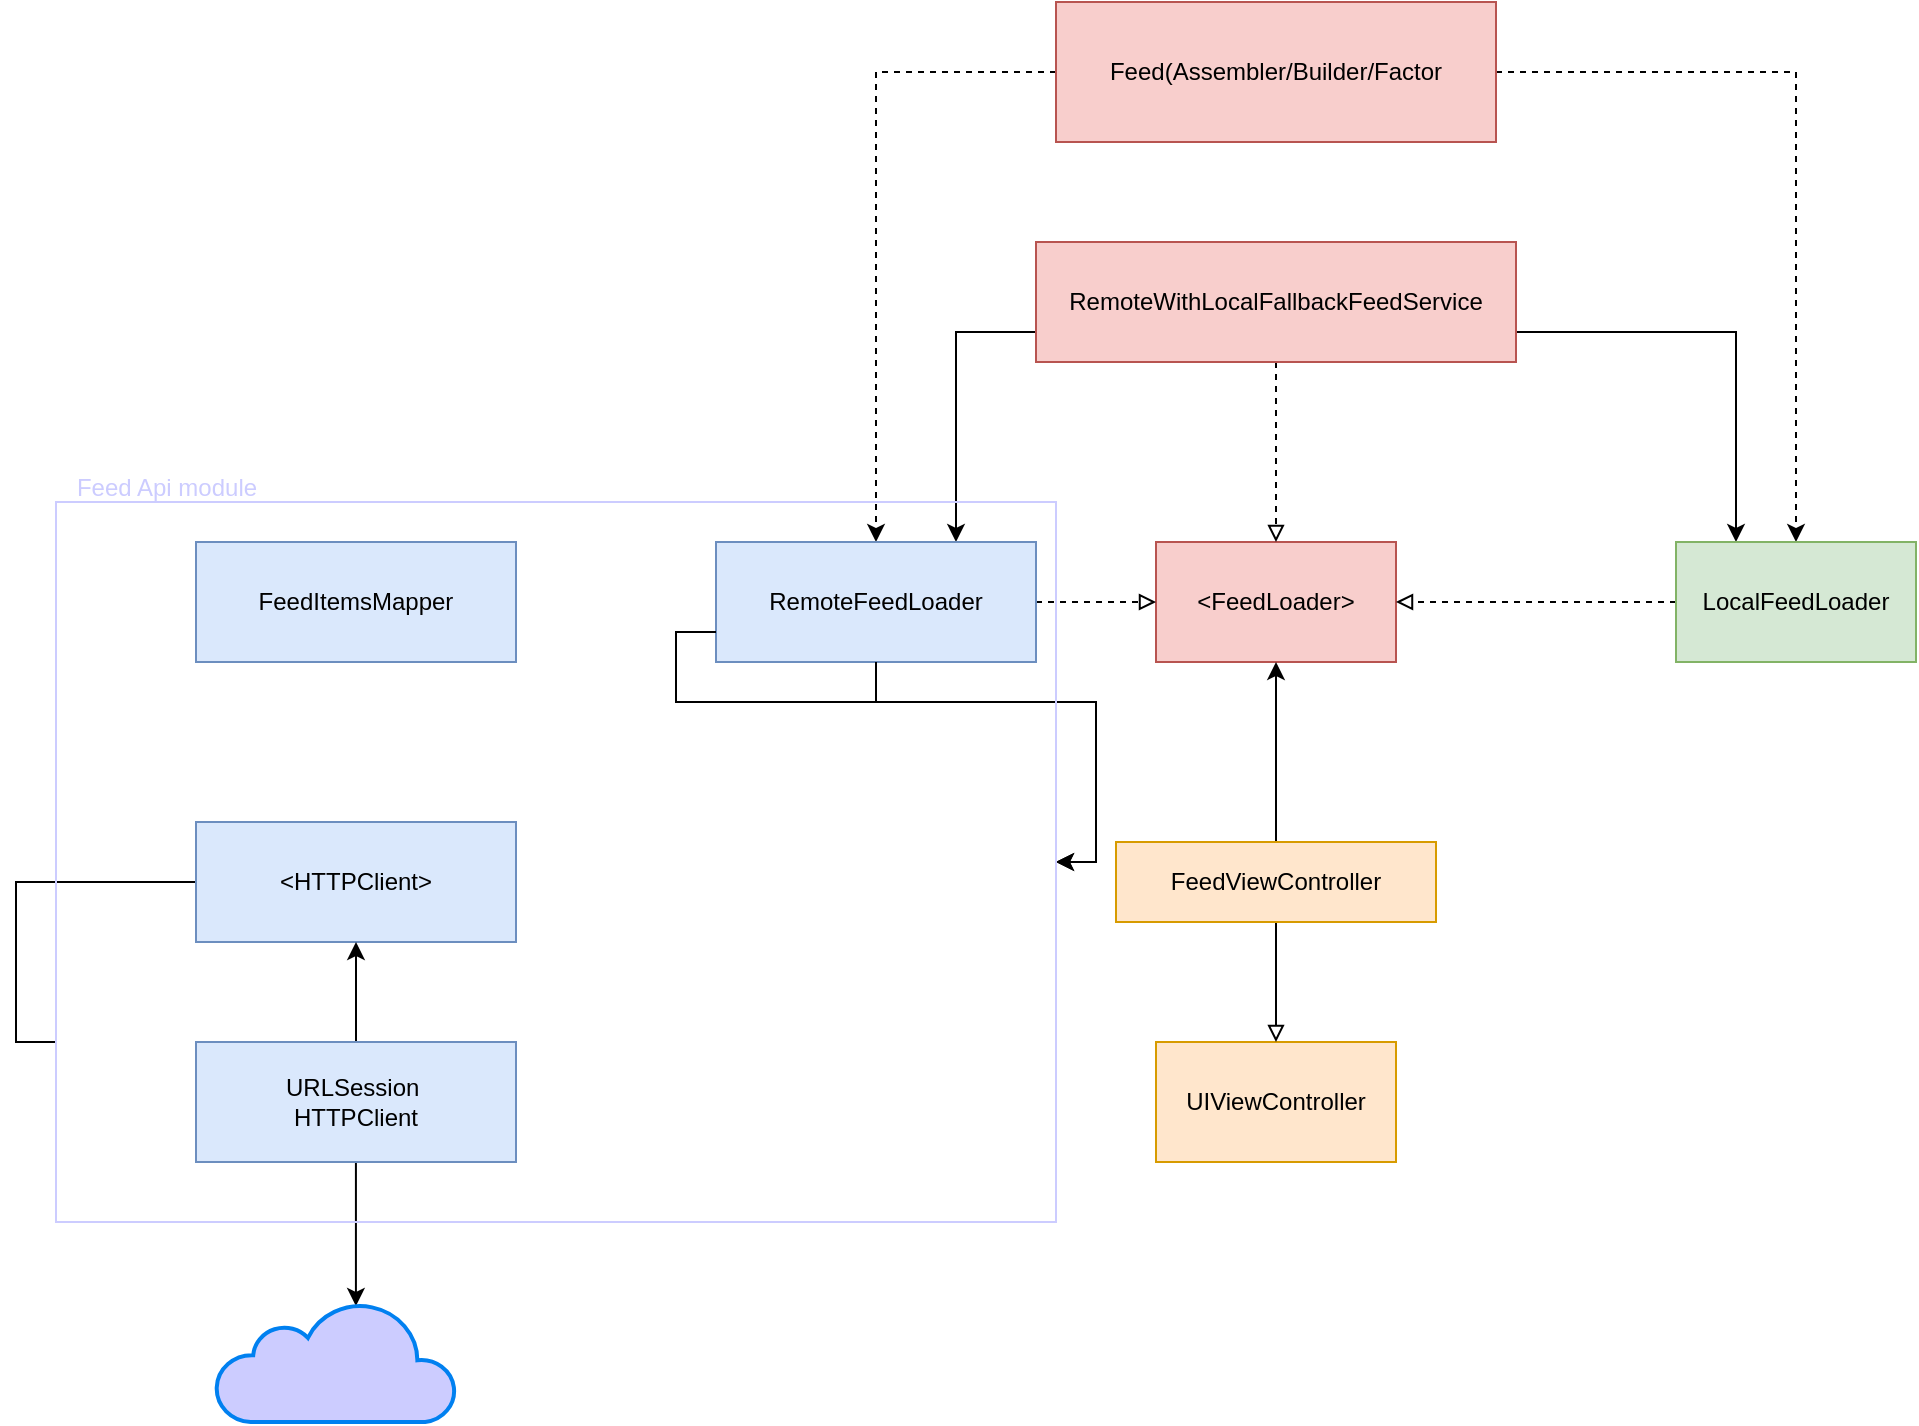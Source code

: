 <mxfile version="21.2.6" type="device">
  <diagram name="Page-1" id="5tE9PvvC92MBVU3yv-TN">
    <mxGraphModel dx="2249" dy="802" grid="1" gridSize="10" guides="1" tooltips="1" connect="1" arrows="1" fold="1" page="1" pageScale="1" pageWidth="827" pageHeight="1169" math="0" shadow="0">
      <root>
        <mxCell id="0" />
        <mxCell id="1" parent="0" />
        <mxCell id="wkb4X_CLZkG0QTCTbJi_-1" value="&amp;lt;FeedLoader&amp;gt;" style="rounded=0;whiteSpace=wrap;html=1;fillColor=#f8cecc;strokeColor=#b85450;" vertex="1" parent="1">
          <mxGeometry x="340" y="290" width="120" height="60" as="geometry" />
        </mxCell>
        <mxCell id="wkb4X_CLZkG0QTCTbJi_-16" style="edgeStyle=orthogonalEdgeStyle;rounded=0;orthogonalLoop=1;jettySize=auto;html=1;dashed=1;" edge="1" parent="1" source="wkb4X_CLZkG0QTCTbJi_-2" target="wkb4X_CLZkG0QTCTbJi_-4">
          <mxGeometry relative="1" as="geometry" />
        </mxCell>
        <mxCell id="wkb4X_CLZkG0QTCTbJi_-17" style="edgeStyle=orthogonalEdgeStyle;rounded=0;orthogonalLoop=1;jettySize=auto;html=1;dashed=1;" edge="1" parent="1" source="wkb4X_CLZkG0QTCTbJi_-2" target="wkb4X_CLZkG0QTCTbJi_-5">
          <mxGeometry relative="1" as="geometry" />
        </mxCell>
        <mxCell id="wkb4X_CLZkG0QTCTbJi_-2" value="Feed(Assembler/Builder/Factor" style="rounded=0;whiteSpace=wrap;html=1;fillColor=#f8cecc;strokeColor=#b85450;" vertex="1" parent="1">
          <mxGeometry x="290" y="20" width="220" height="70" as="geometry" />
        </mxCell>
        <mxCell id="wkb4X_CLZkG0QTCTbJi_-14" style="edgeStyle=orthogonalEdgeStyle;rounded=0;orthogonalLoop=1;jettySize=auto;html=1;entryX=0.75;entryY=0;entryDx=0;entryDy=0;exitX=0;exitY=0.75;exitDx=0;exitDy=0;" edge="1" parent="1" source="wkb4X_CLZkG0QTCTbJi_-3" target="wkb4X_CLZkG0QTCTbJi_-4">
          <mxGeometry relative="1" as="geometry">
            <Array as="points">
              <mxPoint x="240" y="185" />
            </Array>
          </mxGeometry>
        </mxCell>
        <mxCell id="wkb4X_CLZkG0QTCTbJi_-15" style="edgeStyle=orthogonalEdgeStyle;rounded=0;orthogonalLoop=1;jettySize=auto;html=1;exitX=1;exitY=0.75;exitDx=0;exitDy=0;entryX=0.25;entryY=0;entryDx=0;entryDy=0;" edge="1" parent="1" source="wkb4X_CLZkG0QTCTbJi_-3" target="wkb4X_CLZkG0QTCTbJi_-5">
          <mxGeometry relative="1" as="geometry" />
        </mxCell>
        <mxCell id="wkb4X_CLZkG0QTCTbJi_-18" style="edgeStyle=orthogonalEdgeStyle;rounded=0;orthogonalLoop=1;jettySize=auto;html=1;dashed=1;endArrow=block;endFill=0;" edge="1" parent="1" source="wkb4X_CLZkG0QTCTbJi_-3" target="wkb4X_CLZkG0QTCTbJi_-1">
          <mxGeometry relative="1" as="geometry" />
        </mxCell>
        <mxCell id="wkb4X_CLZkG0QTCTbJi_-3" value="RemoteWithLocalFallbackFeedService" style="rounded=0;whiteSpace=wrap;html=1;fillColor=#f8cecc;strokeColor=#b85450;" vertex="1" parent="1">
          <mxGeometry x="280" y="140" width="240" height="60" as="geometry" />
        </mxCell>
        <mxCell id="wkb4X_CLZkG0QTCTbJi_-12" style="edgeStyle=orthogonalEdgeStyle;rounded=0;orthogonalLoop=1;jettySize=auto;html=1;dashed=1;endArrow=block;endFill=0;" edge="1" parent="1" source="wkb4X_CLZkG0QTCTbJi_-4" target="wkb4X_CLZkG0QTCTbJi_-1">
          <mxGeometry relative="1" as="geometry" />
        </mxCell>
        <mxCell id="wkb4X_CLZkG0QTCTbJi_-22" style="edgeStyle=orthogonalEdgeStyle;rounded=0;orthogonalLoop=1;jettySize=auto;html=1;exitX=0;exitY=0.75;exitDx=0;exitDy=0;entryX=1;entryY=0.5;entryDx=0;entryDy=0;" edge="1" parent="1" source="wkb4X_CLZkG0QTCTbJi_-25" target="wkb4X_CLZkG0QTCTbJi_-19">
          <mxGeometry relative="1" as="geometry" />
        </mxCell>
        <mxCell id="wkb4X_CLZkG0QTCTbJi_-4" value="RemoteFeedLoader" style="rounded=0;whiteSpace=wrap;html=1;fillColor=#dae8fc;strokeColor=#6c8ebf;" vertex="1" parent="1">
          <mxGeometry x="120" y="290" width="160" height="60" as="geometry" />
        </mxCell>
        <mxCell id="wkb4X_CLZkG0QTCTbJi_-13" style="edgeStyle=orthogonalEdgeStyle;rounded=0;orthogonalLoop=1;jettySize=auto;html=1;entryX=1;entryY=0.5;entryDx=0;entryDy=0;dashed=1;endArrow=block;endFill=0;" edge="1" parent="1" source="wkb4X_CLZkG0QTCTbJi_-5" target="wkb4X_CLZkG0QTCTbJi_-1">
          <mxGeometry relative="1" as="geometry" />
        </mxCell>
        <mxCell id="wkb4X_CLZkG0QTCTbJi_-5" value="LocalFeedLoader" style="rounded=0;whiteSpace=wrap;html=1;fillColor=#d5e8d4;strokeColor=#82b366;" vertex="1" parent="1">
          <mxGeometry x="600" y="290" width="120" height="60" as="geometry" />
        </mxCell>
        <mxCell id="wkb4X_CLZkG0QTCTbJi_-6" value="UIViewController" style="rounded=0;whiteSpace=wrap;html=1;fillColor=#ffe6cc;strokeColor=#d79b00;" vertex="1" parent="1">
          <mxGeometry x="340" y="540" width="120" height="60" as="geometry" />
        </mxCell>
        <mxCell id="wkb4X_CLZkG0QTCTbJi_-10" style="edgeStyle=orthogonalEdgeStyle;rounded=0;orthogonalLoop=1;jettySize=auto;html=1;entryX=0.5;entryY=0;entryDx=0;entryDy=0;endArrow=block;endFill=0;" edge="1" parent="1" source="wkb4X_CLZkG0QTCTbJi_-7" target="wkb4X_CLZkG0QTCTbJi_-6">
          <mxGeometry relative="1" as="geometry" />
        </mxCell>
        <mxCell id="wkb4X_CLZkG0QTCTbJi_-11" style="edgeStyle=orthogonalEdgeStyle;rounded=0;orthogonalLoop=1;jettySize=auto;html=1;entryX=0.5;entryY=1;entryDx=0;entryDy=0;" edge="1" parent="1" source="wkb4X_CLZkG0QTCTbJi_-7" target="wkb4X_CLZkG0QTCTbJi_-1">
          <mxGeometry relative="1" as="geometry" />
        </mxCell>
        <mxCell id="wkb4X_CLZkG0QTCTbJi_-7" value="FeedViewController" style="rounded=0;whiteSpace=wrap;html=1;fillColor=#ffe6cc;strokeColor=#d79b00;" vertex="1" parent="1">
          <mxGeometry x="320" y="440" width="160" height="40" as="geometry" />
        </mxCell>
        <mxCell id="wkb4X_CLZkG0QTCTbJi_-19" value="&amp;lt;HTTPClient&amp;gt;" style="rounded=0;whiteSpace=wrap;html=1;fillColor=#dae8fc;strokeColor=#6c8ebf;" vertex="1" parent="1">
          <mxGeometry x="-140" y="430" width="160" height="60" as="geometry" />
        </mxCell>
        <mxCell id="wkb4X_CLZkG0QTCTbJi_-20" value="FeedItemsMapper" style="rounded=0;whiteSpace=wrap;html=1;fillColor=#dae8fc;strokeColor=#6c8ebf;" vertex="1" parent="1">
          <mxGeometry x="-140" y="290" width="160" height="60" as="geometry" />
        </mxCell>
        <mxCell id="wkb4X_CLZkG0QTCTbJi_-26" value="&lt;font color=&quot;#ccccff&quot;&gt;Feed Api module&lt;/font&gt;" style="text;html=1;align=center;verticalAlign=middle;resizable=0;points=[];autosize=1;strokeColor=none;fillColor=none;" vertex="1" parent="1">
          <mxGeometry x="-210" y="248" width="110" height="30" as="geometry" />
        </mxCell>
        <mxCell id="wkb4X_CLZkG0QTCTbJi_-28" style="edgeStyle=orthogonalEdgeStyle;rounded=0;orthogonalLoop=1;jettySize=auto;html=1;exitX=0.5;exitY=0;exitDx=0;exitDy=0;entryX=0.5;entryY=1;entryDx=0;entryDy=0;" edge="1" parent="1" source="wkb4X_CLZkG0QTCTbJi_-27" target="wkb4X_CLZkG0QTCTbJi_-19">
          <mxGeometry relative="1" as="geometry" />
        </mxCell>
        <mxCell id="wkb4X_CLZkG0QTCTbJi_-30" style="edgeStyle=orthogonalEdgeStyle;rounded=0;orthogonalLoop=1;jettySize=auto;html=1;entryX=0.583;entryY=0.033;entryDx=0;entryDy=0;entryPerimeter=0;" edge="1" parent="1" source="wkb4X_CLZkG0QTCTbJi_-27" target="wkb4X_CLZkG0QTCTbJi_-29">
          <mxGeometry relative="1" as="geometry" />
        </mxCell>
        <mxCell id="wkb4X_CLZkG0QTCTbJi_-27" value="URLSession&amp;nbsp;&lt;br&gt;HTTPClient" style="rounded=0;whiteSpace=wrap;html=1;fillColor=#dae8fc;strokeColor=#6c8ebf;" vertex="1" parent="1">
          <mxGeometry x="-140" y="540" width="160" height="60" as="geometry" />
        </mxCell>
        <mxCell id="wkb4X_CLZkG0QTCTbJi_-29" value="" style="html=1;verticalLabelPosition=bottom;align=center;labelBackgroundColor=#ffffff;verticalAlign=top;strokeWidth=2;strokeColor=#0080F0;shadow=0;dashed=0;shape=mxgraph.ios7.icons.cloud;fillColor=#CCCCFF;" vertex="1" parent="1">
          <mxGeometry x="-130" y="670" width="120" height="60" as="geometry" />
        </mxCell>
        <mxCell id="wkb4X_CLZkG0QTCTbJi_-31" value="" style="edgeStyle=orthogonalEdgeStyle;rounded=0;orthogonalLoop=1;jettySize=auto;html=1;entryX=1;entryY=0.5;entryDx=0;entryDy=0;" edge="1" parent="1" source="wkb4X_CLZkG0QTCTbJi_-4" target="wkb4X_CLZkG0QTCTbJi_-25">
          <mxGeometry relative="1" as="geometry">
            <mxPoint x="120" y="320" as="sourcePoint" />
            <mxPoint x="20" y="320" as="targetPoint" />
          </mxGeometry>
        </mxCell>
        <mxCell id="wkb4X_CLZkG0QTCTbJi_-32" value="" style="edgeStyle=orthogonalEdgeStyle;rounded=0;orthogonalLoop=1;jettySize=auto;html=1;exitX=0;exitY=0.75;exitDx=0;exitDy=0;entryX=1;entryY=0.5;entryDx=0;entryDy=0;" edge="1" parent="1" source="wkb4X_CLZkG0QTCTbJi_-4" target="wkb4X_CLZkG0QTCTbJi_-25">
          <mxGeometry relative="1" as="geometry">
            <mxPoint x="120" y="335" as="sourcePoint" />
            <mxPoint x="20" y="460" as="targetPoint" />
          </mxGeometry>
        </mxCell>
        <mxCell id="wkb4X_CLZkG0QTCTbJi_-25" value="" style="rounded=0;whiteSpace=wrap;html=1;fillColor=none;strokeColor=#CCCCFF;" vertex="1" parent="1">
          <mxGeometry x="-210" y="270" width="500" height="360" as="geometry" />
        </mxCell>
      </root>
    </mxGraphModel>
  </diagram>
</mxfile>
